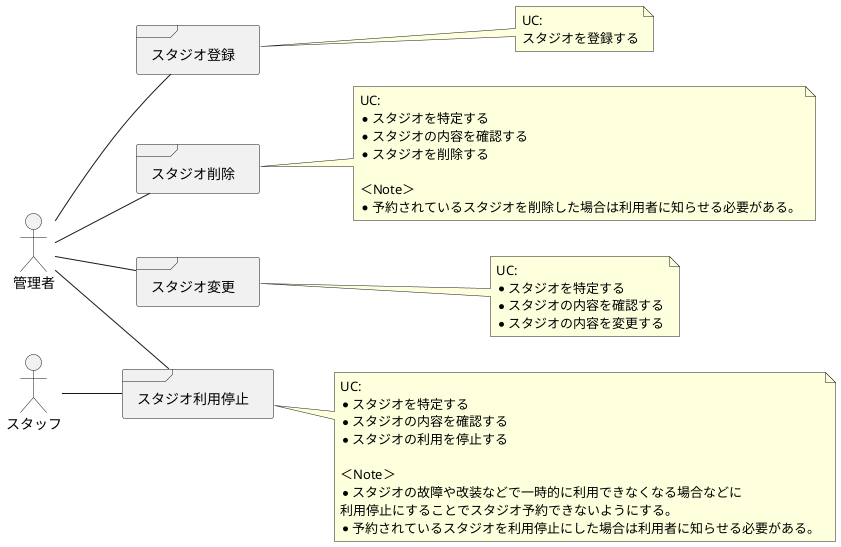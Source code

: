 @startuml UsageScene

left to right direction

actor 管理者
actor スタッフ

frame スタジオ登録
note right of スタジオ登録
UC:
スタジオを登録する
end note

frame スタジオ削除
note right of スタジオ削除
UC:
* スタジオを特定する
* スタジオの内容を確認する
* スタジオを削除する

＜Note＞
* 予約されているスタジオを削除した場合は利用者に知らせる必要がある。
end note

frame スタジオ変更
note right of スタジオ変更
UC:
* スタジオを特定する
* スタジオの内容を確認する
* スタジオの内容を変更する
end note

frame スタジオ利用停止
note right of スタジオ利用停止
UC:
* スタジオを特定する
* スタジオの内容を確認する
* スタジオの利用を停止する

＜Note＞
* スタジオの故障や改装などで一時的に利用できなくなる場合などに
利用停止にすることでスタジオ予約できないようにする。
* 予約されているスタジオを利用停止にした場合は利用者に知らせる必要がある。
end note

管理者 -- スタジオ登録
管理者 -- スタジオ削除
管理者 -- スタジオ変更
管理者 -- スタジオ利用停止
スタッフ -- スタジオ利用停止

@enduml